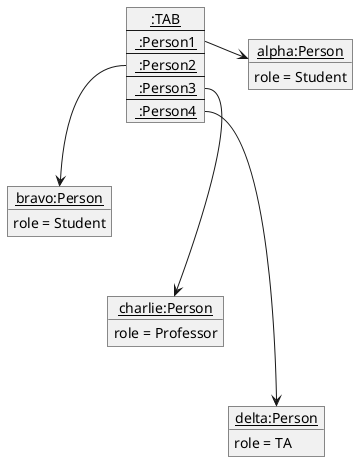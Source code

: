 @startuml
object "__alpha:Person__" as alpha {
role = Student
}

object "__bravo:Person__" as bravo {
role = Student
}

object "__charlie:Person__" as charlie {
role = Professor
}

object "__delta:Person__" as delta {
role = TA
}

map "__:TAB__" as Tab {
 <u> :Person1 *-> alpha
 <u> :Person2 *--> bravo
 <u> :Person3 *---> charlie
 <u> :Person4 *----> delta
}
@enduml